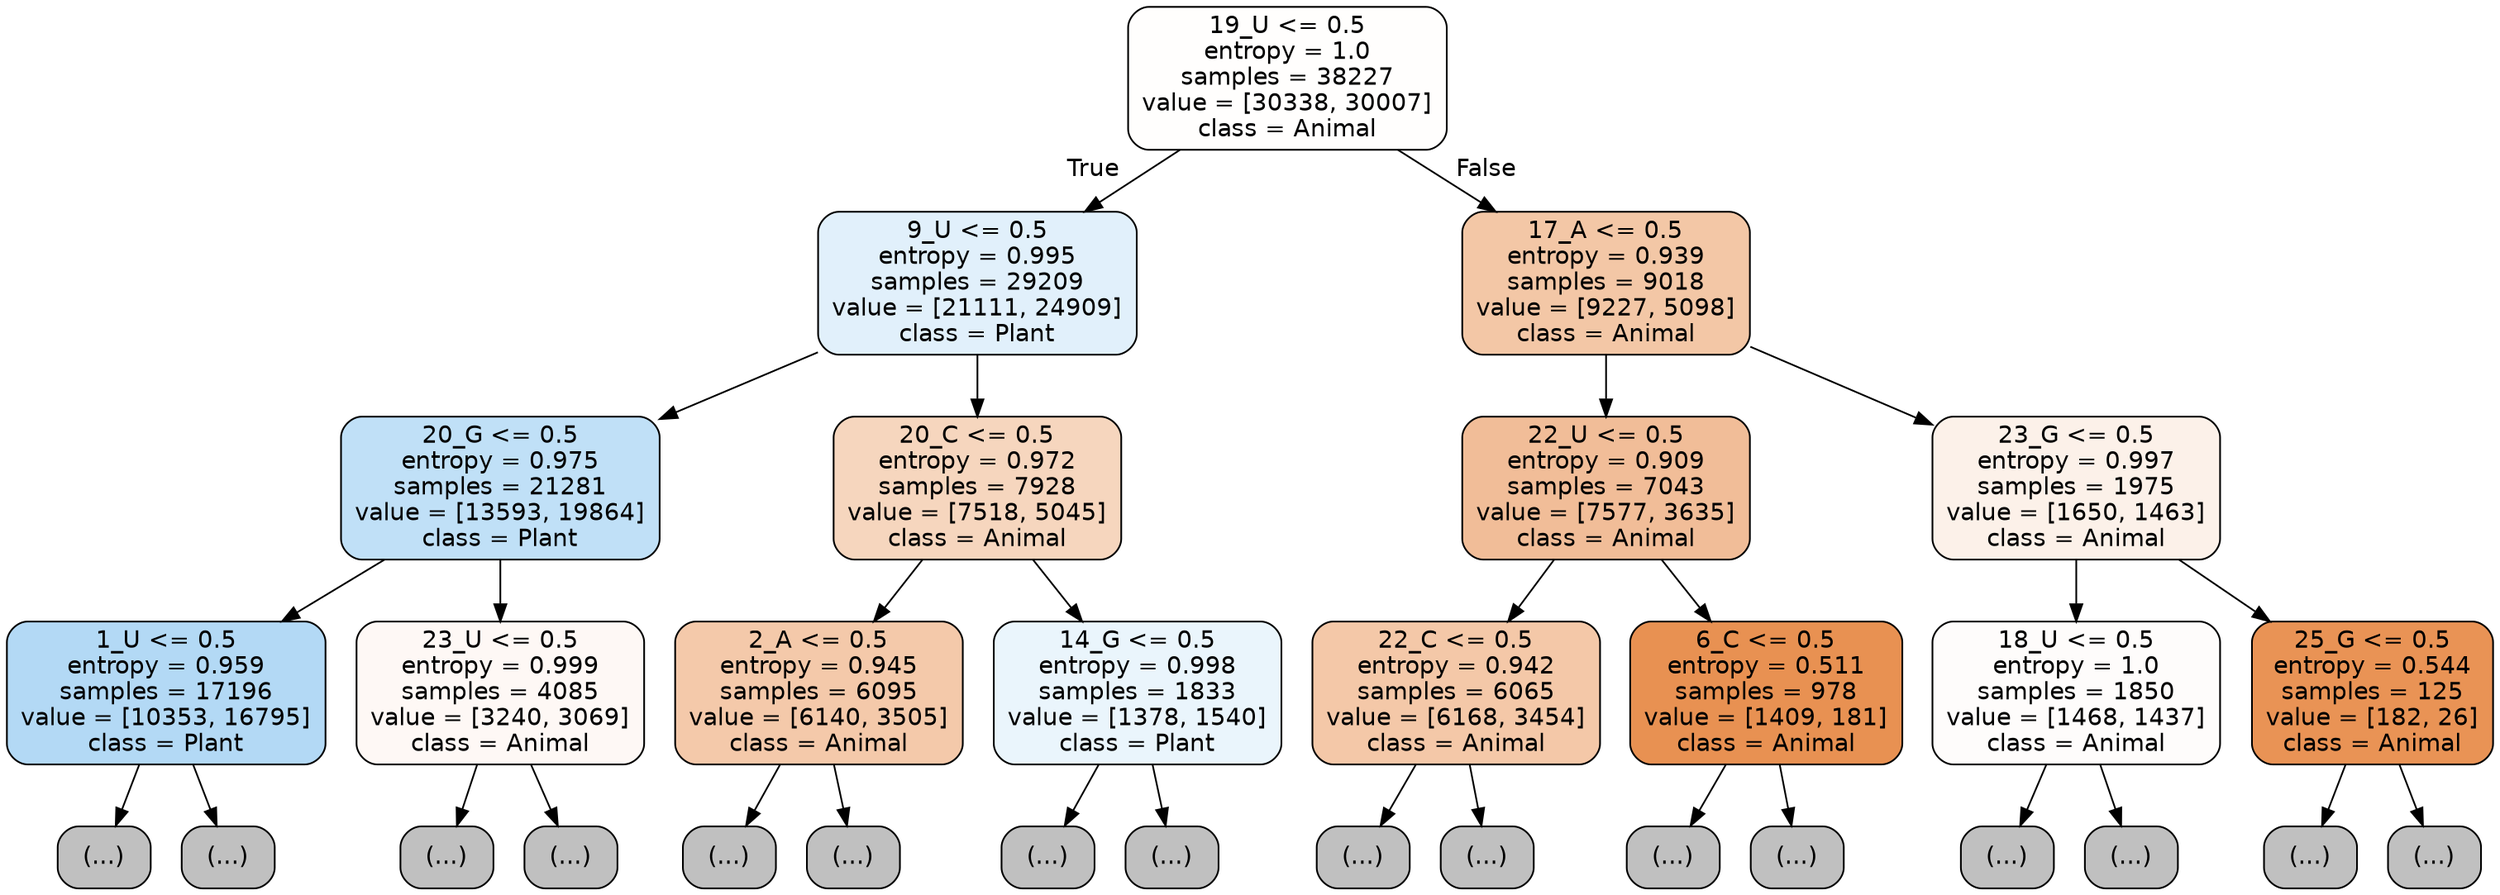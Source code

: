 digraph Tree {
node [shape=box, style="filled, rounded", color="black", fontname="helvetica"] ;
edge [fontname="helvetica"] ;
0 [label="19_U <= 0.5\nentropy = 1.0\nsamples = 38227\nvalue = [30338, 30007]\nclass = Animal", fillcolor="#fffefd"] ;
1 [label="9_U <= 0.5\nentropy = 0.995\nsamples = 29209\nvalue = [21111, 24909]\nclass = Plant", fillcolor="#e1f0fb"] ;
0 -> 1 [labeldistance=2.5, labelangle=45, headlabel="True"] ;
2 [label="20_G <= 0.5\nentropy = 0.975\nsamples = 21281\nvalue = [13593, 19864]\nclass = Plant", fillcolor="#c0e0f7"] ;
1 -> 2 ;
3 [label="1_U <= 0.5\nentropy = 0.959\nsamples = 17196\nvalue = [10353, 16795]\nclass = Plant", fillcolor="#b3d9f5"] ;
2 -> 3 ;
4 [label="(...)", fillcolor="#C0C0C0"] ;
3 -> 4 ;
3971 [label="(...)", fillcolor="#C0C0C0"] ;
3 -> 3971 ;
6984 [label="23_U <= 0.5\nentropy = 0.999\nsamples = 4085\nvalue = [3240, 3069]\nclass = Animal", fillcolor="#fef8f5"] ;
2 -> 6984 ;
6985 [label="(...)", fillcolor="#C0C0C0"] ;
6984 -> 6985 ;
9004 [label="(...)", fillcolor="#C0C0C0"] ;
6984 -> 9004 ;
9095 [label="20_C <= 0.5\nentropy = 0.972\nsamples = 7928\nvalue = [7518, 5045]\nclass = Animal", fillcolor="#f6d6be"] ;
1 -> 9095 ;
9096 [label="2_A <= 0.5\nentropy = 0.945\nsamples = 6095\nvalue = [6140, 3505]\nclass = Animal", fillcolor="#f4c9aa"] ;
9095 -> 9096 ;
9097 [label="(...)", fillcolor="#C0C0C0"] ;
9096 -> 9097 ;
11228 [label="(...)", fillcolor="#C0C0C0"] ;
9096 -> 11228 ;
11943 [label="14_G <= 0.5\nentropy = 0.998\nsamples = 1833\nvalue = [1378, 1540]\nclass = Plant", fillcolor="#eaf5fc"] ;
9095 -> 11943 ;
11944 [label="(...)", fillcolor="#C0C0C0"] ;
11943 -> 11944 ;
12523 [label="(...)", fillcolor="#C0C0C0"] ;
11943 -> 12523 ;
12738 [label="17_A <= 0.5\nentropy = 0.939\nsamples = 9018\nvalue = [9227, 5098]\nclass = Animal", fillcolor="#f3c7a6"] ;
0 -> 12738 [labeldistance=2.5, labelangle=-45, headlabel="False"] ;
12739 [label="22_U <= 0.5\nentropy = 0.909\nsamples = 7043\nvalue = [7577, 3635]\nclass = Animal", fillcolor="#f1bd98"] ;
12738 -> 12739 ;
12740 [label="22_C <= 0.5\nentropy = 0.942\nsamples = 6065\nvalue = [6168, 3454]\nclass = Animal", fillcolor="#f4c8a8"] ;
12739 -> 12740 ;
12741 [label="(...)", fillcolor="#C0C0C0"] ;
12740 -> 12741 ;
15410 [label="(...)", fillcolor="#C0C0C0"] ;
12740 -> 15410 ;
15763 [label="6_C <= 0.5\nentropy = 0.511\nsamples = 978\nvalue = [1409, 181]\nclass = Animal", fillcolor="#e89152"] ;
12739 -> 15763 ;
15764 [label="(...)", fillcolor="#C0C0C0"] ;
15763 -> 15764 ;
16033 [label="(...)", fillcolor="#C0C0C0"] ;
15763 -> 16033 ;
16096 [label="23_G <= 0.5\nentropy = 0.997\nsamples = 1975\nvalue = [1650, 1463]\nclass = Animal", fillcolor="#fcf1e9"] ;
12738 -> 16096 ;
16097 [label="18_U <= 0.5\nentropy = 1.0\nsamples = 1850\nvalue = [1468, 1437]\nclass = Animal", fillcolor="#fefcfb"] ;
16096 -> 16097 ;
16098 [label="(...)", fillcolor="#C0C0C0"] ;
16097 -> 16098 ;
16791 [label="(...)", fillcolor="#C0C0C0"] ;
16097 -> 16791 ;
17012 [label="25_G <= 0.5\nentropy = 0.544\nsamples = 125\nvalue = [182, 26]\nclass = Animal", fillcolor="#e99355"] ;
16096 -> 17012 ;
17013 [label="(...)", fillcolor="#C0C0C0"] ;
17012 -> 17013 ;
17054 [label="(...)", fillcolor="#C0C0C0"] ;
17012 -> 17054 ;
}